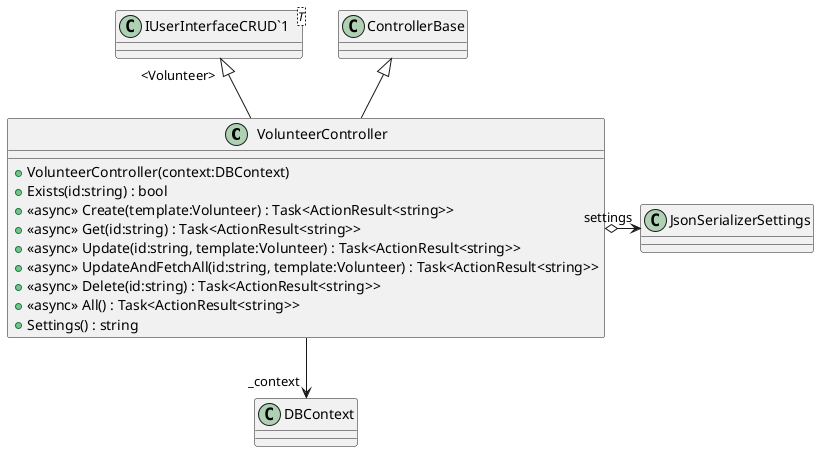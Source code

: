 @startuml
class VolunteerController {
    + VolunteerController(context:DBContext)
    + Exists(id:string) : bool
    + <<async>> Create(template:Volunteer) : Task<ActionResult<string>>
    + <<async>> Get(id:string) : Task<ActionResult<string>>
    + <<async>> Update(id:string, template:Volunteer) : Task<ActionResult<string>>
    + <<async>> UpdateAndFetchAll(id:string, template:Volunteer) : Task<ActionResult<string>>
    + <<async>> Delete(id:string) : Task<ActionResult<string>>
    + <<async>> All() : Task<ActionResult<string>>
    + Settings() : string
}
class "IUserInterfaceCRUD`1"<T> {
}
ControllerBase <|-- VolunteerController
"IUserInterfaceCRUD`1" "<Volunteer>" <|-- VolunteerController
VolunteerController --> "_context" DBContext
VolunteerController o-> "settings" JsonSerializerSettings
@enduml
